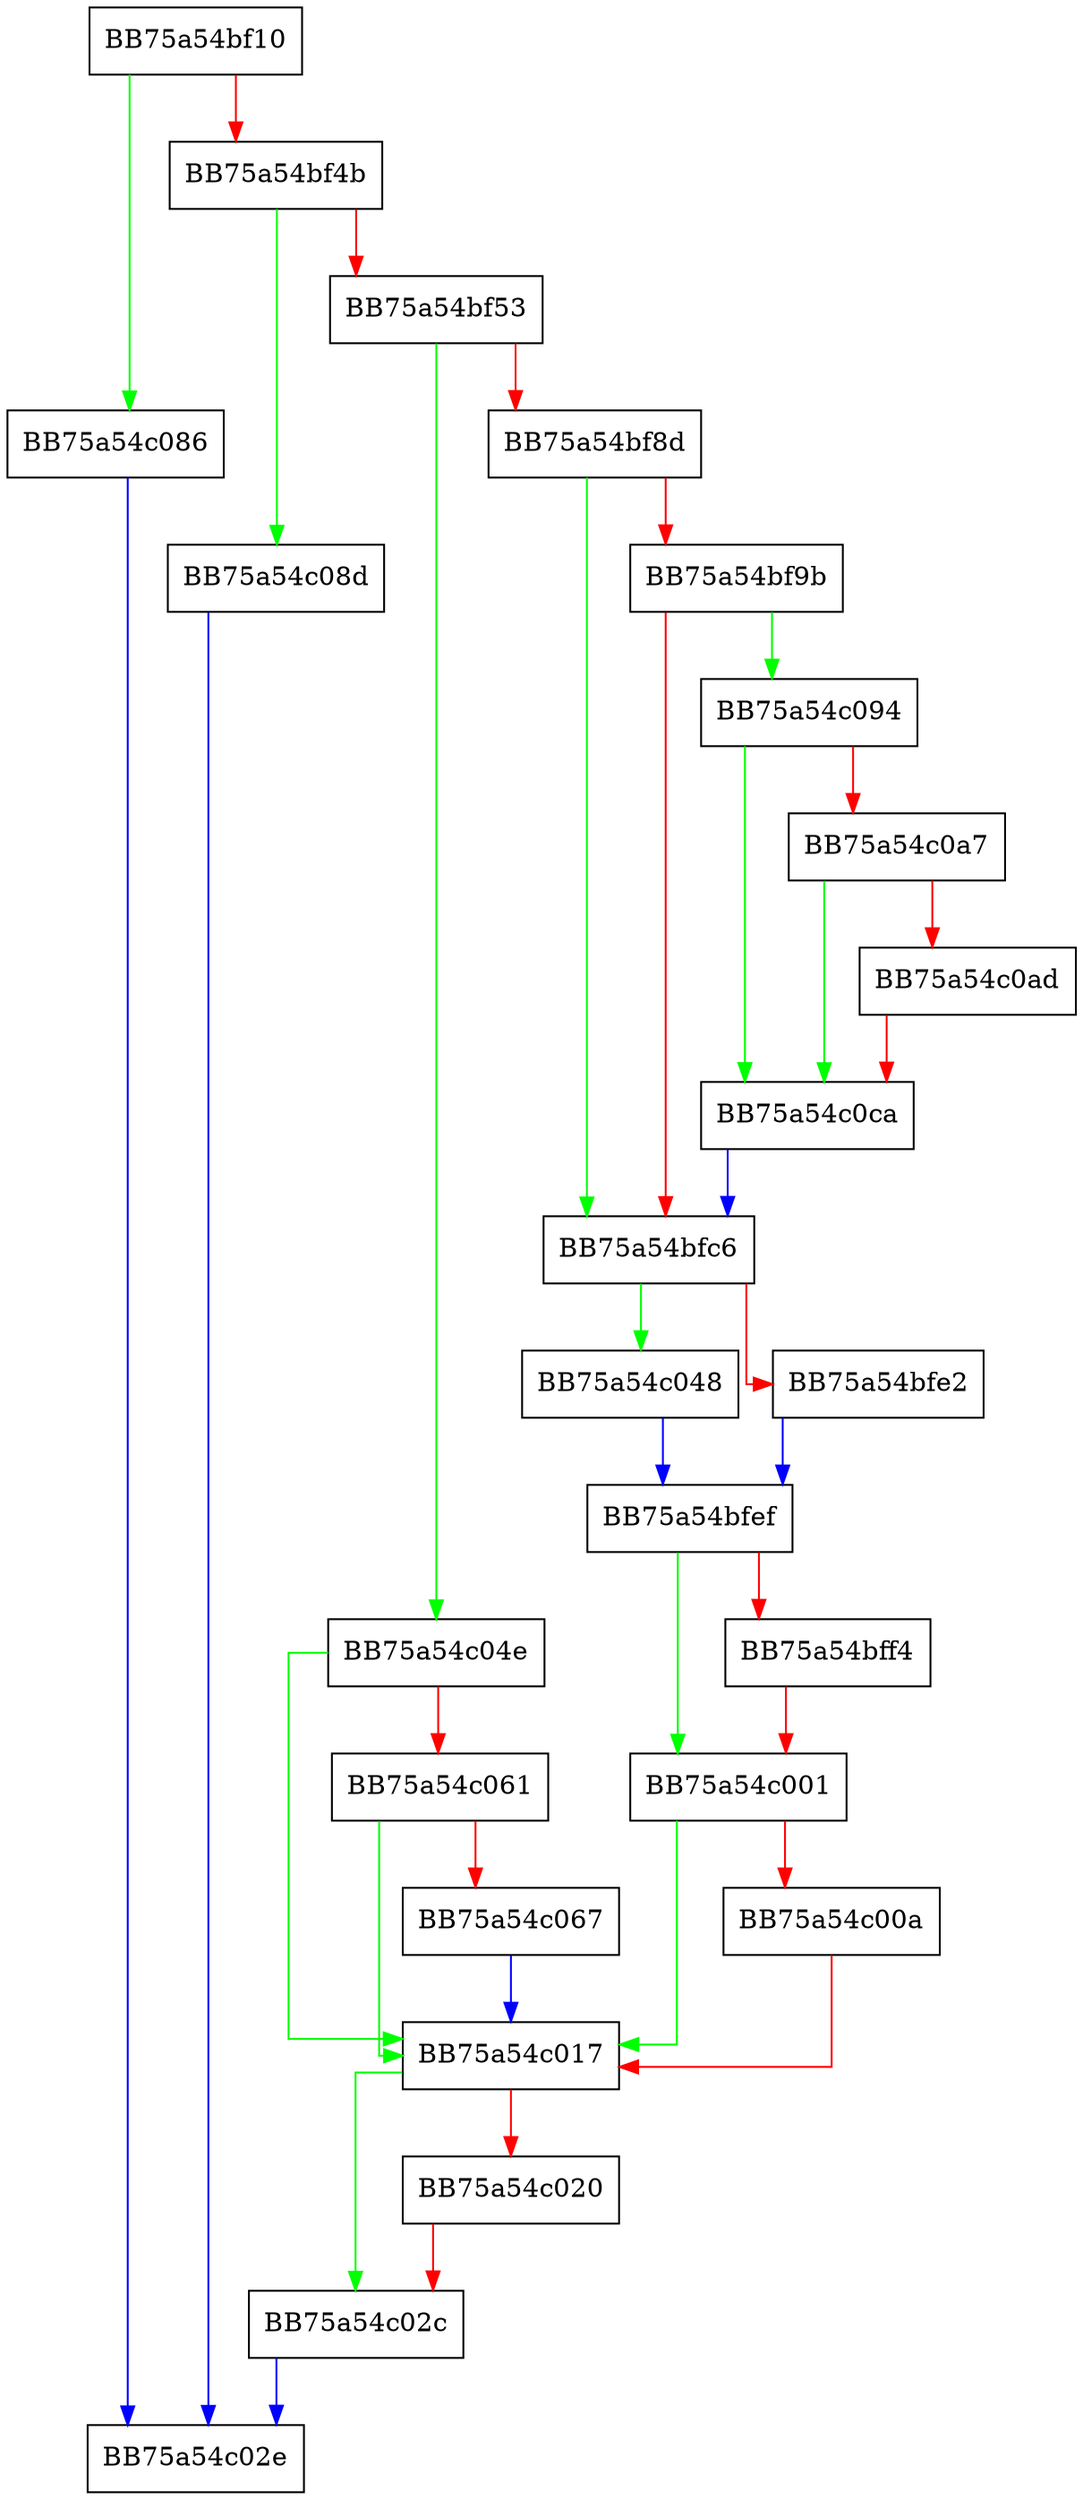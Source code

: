 digraph OpenSubKey {
  node [shape="box"];
  graph [splines=ortho];
  BB75a54bf10 -> BB75a54c086 [color="green"];
  BB75a54bf10 -> BB75a54bf4b [color="red"];
  BB75a54bf4b -> BB75a54c08d [color="green"];
  BB75a54bf4b -> BB75a54bf53 [color="red"];
  BB75a54bf53 -> BB75a54c04e [color="green"];
  BB75a54bf53 -> BB75a54bf8d [color="red"];
  BB75a54bf8d -> BB75a54bfc6 [color="green"];
  BB75a54bf8d -> BB75a54bf9b [color="red"];
  BB75a54bf9b -> BB75a54c094 [color="green"];
  BB75a54bf9b -> BB75a54bfc6 [color="red"];
  BB75a54bfc6 -> BB75a54c048 [color="green"];
  BB75a54bfc6 -> BB75a54bfe2 [color="red"];
  BB75a54bfe2 -> BB75a54bfef [color="blue"];
  BB75a54bfef -> BB75a54c001 [color="green"];
  BB75a54bfef -> BB75a54bff4 [color="red"];
  BB75a54bff4 -> BB75a54c001 [color="red"];
  BB75a54c001 -> BB75a54c017 [color="green"];
  BB75a54c001 -> BB75a54c00a [color="red"];
  BB75a54c00a -> BB75a54c017 [color="red"];
  BB75a54c017 -> BB75a54c02c [color="green"];
  BB75a54c017 -> BB75a54c020 [color="red"];
  BB75a54c020 -> BB75a54c02c [color="red"];
  BB75a54c02c -> BB75a54c02e [color="blue"];
  BB75a54c048 -> BB75a54bfef [color="blue"];
  BB75a54c04e -> BB75a54c017 [color="green"];
  BB75a54c04e -> BB75a54c061 [color="red"];
  BB75a54c061 -> BB75a54c017 [color="green"];
  BB75a54c061 -> BB75a54c067 [color="red"];
  BB75a54c067 -> BB75a54c017 [color="blue"];
  BB75a54c086 -> BB75a54c02e [color="blue"];
  BB75a54c08d -> BB75a54c02e [color="blue"];
  BB75a54c094 -> BB75a54c0ca [color="green"];
  BB75a54c094 -> BB75a54c0a7 [color="red"];
  BB75a54c0a7 -> BB75a54c0ca [color="green"];
  BB75a54c0a7 -> BB75a54c0ad [color="red"];
  BB75a54c0ad -> BB75a54c0ca [color="red"];
  BB75a54c0ca -> BB75a54bfc6 [color="blue"];
}
